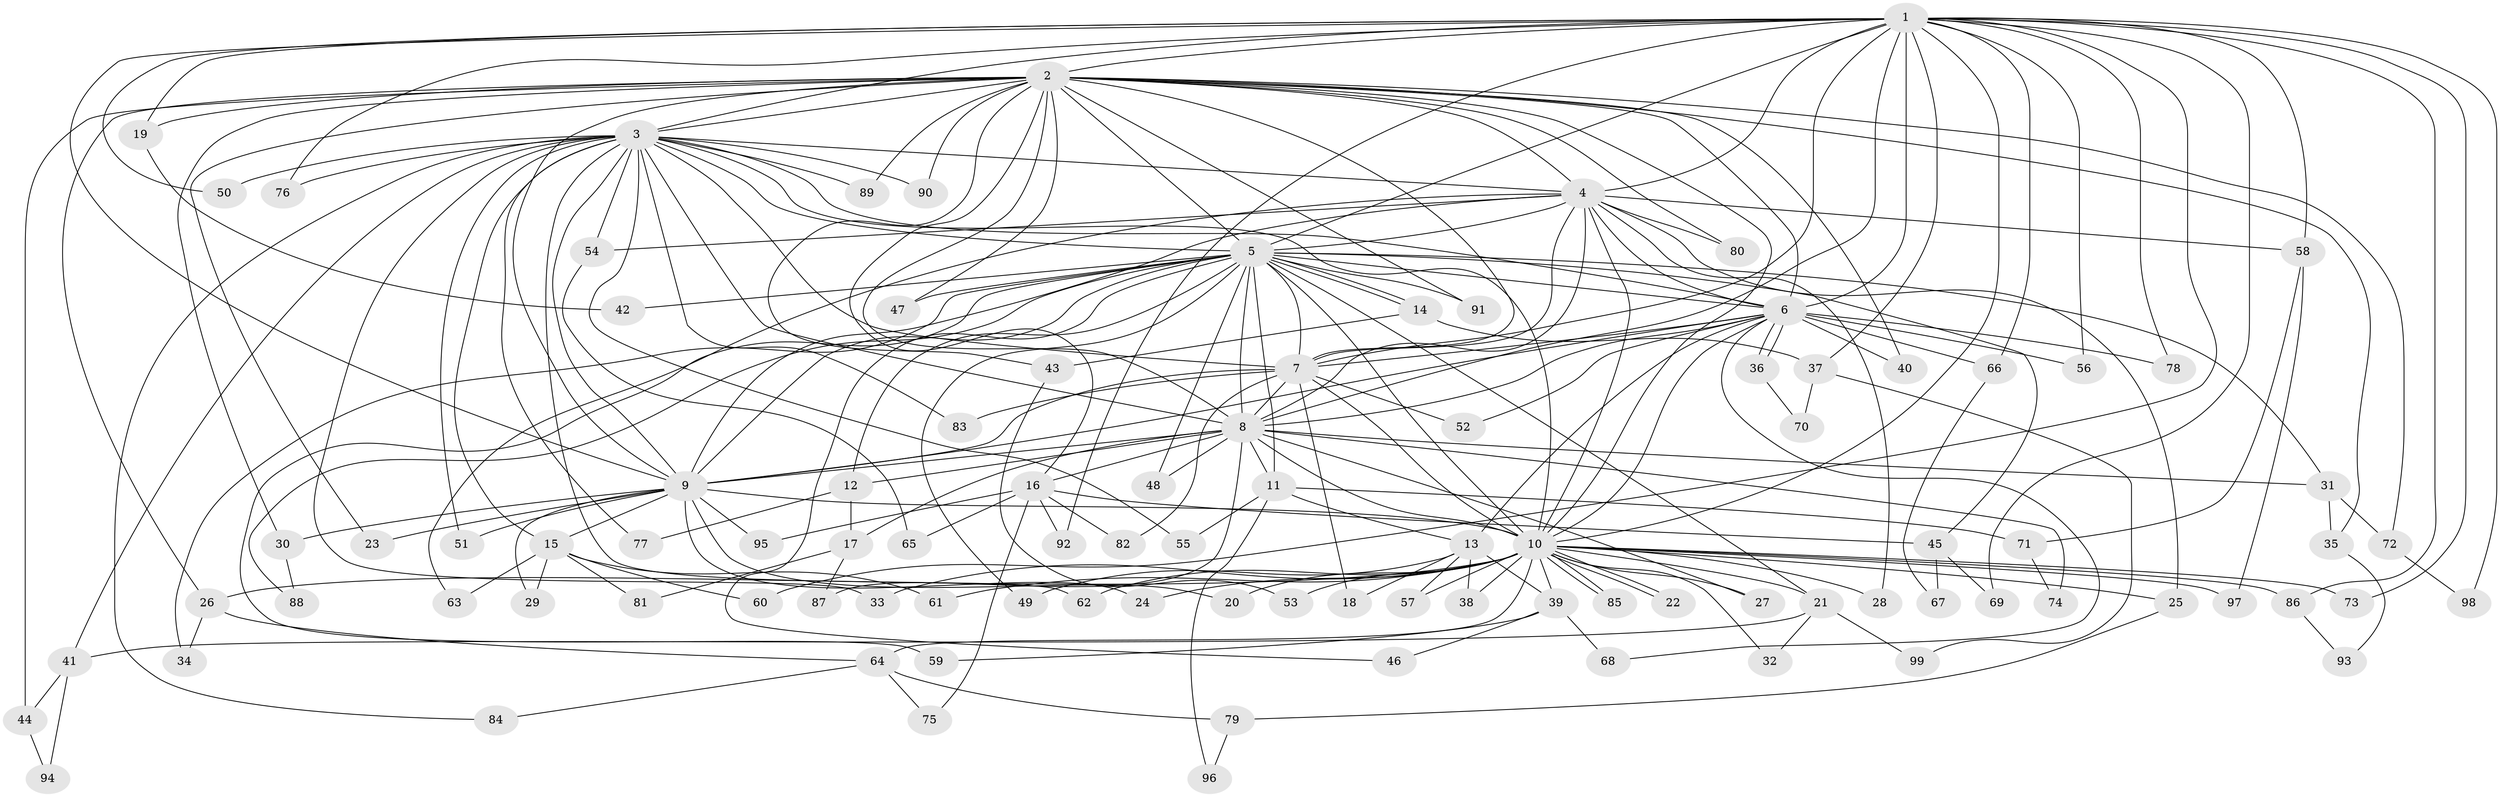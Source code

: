 // Generated by graph-tools (version 1.1) at 2025/01/03/09/25 03:01:24]
// undirected, 99 vertices, 223 edges
graph export_dot {
graph [start="1"]
  node [color=gray90,style=filled];
  1;
  2;
  3;
  4;
  5;
  6;
  7;
  8;
  9;
  10;
  11;
  12;
  13;
  14;
  15;
  16;
  17;
  18;
  19;
  20;
  21;
  22;
  23;
  24;
  25;
  26;
  27;
  28;
  29;
  30;
  31;
  32;
  33;
  34;
  35;
  36;
  37;
  38;
  39;
  40;
  41;
  42;
  43;
  44;
  45;
  46;
  47;
  48;
  49;
  50;
  51;
  52;
  53;
  54;
  55;
  56;
  57;
  58;
  59;
  60;
  61;
  62;
  63;
  64;
  65;
  66;
  67;
  68;
  69;
  70;
  71;
  72;
  73;
  74;
  75;
  76;
  77;
  78;
  79;
  80;
  81;
  82;
  83;
  84;
  85;
  86;
  87;
  88;
  89;
  90;
  91;
  92;
  93;
  94;
  95;
  96;
  97;
  98;
  99;
  1 -- 2;
  1 -- 3;
  1 -- 4;
  1 -- 5;
  1 -- 6;
  1 -- 7;
  1 -- 8;
  1 -- 9;
  1 -- 10;
  1 -- 19;
  1 -- 37;
  1 -- 50;
  1 -- 56;
  1 -- 58;
  1 -- 60;
  1 -- 66;
  1 -- 69;
  1 -- 73;
  1 -- 76;
  1 -- 78;
  1 -- 86;
  1 -- 92;
  1 -- 98;
  2 -- 3;
  2 -- 4;
  2 -- 5;
  2 -- 6;
  2 -- 7;
  2 -- 8;
  2 -- 9;
  2 -- 10;
  2 -- 16;
  2 -- 19;
  2 -- 23;
  2 -- 26;
  2 -- 30;
  2 -- 35;
  2 -- 40;
  2 -- 43;
  2 -- 44;
  2 -- 47;
  2 -- 72;
  2 -- 80;
  2 -- 89;
  2 -- 90;
  2 -- 91;
  3 -- 4;
  3 -- 5;
  3 -- 6;
  3 -- 7;
  3 -- 8;
  3 -- 9;
  3 -- 10;
  3 -- 15;
  3 -- 33;
  3 -- 41;
  3 -- 50;
  3 -- 51;
  3 -- 54;
  3 -- 55;
  3 -- 62;
  3 -- 76;
  3 -- 77;
  3 -- 83;
  3 -- 84;
  3 -- 89;
  3 -- 90;
  4 -- 5;
  4 -- 6;
  4 -- 7;
  4 -- 8;
  4 -- 9;
  4 -- 10;
  4 -- 25;
  4 -- 28;
  4 -- 54;
  4 -- 58;
  4 -- 63;
  4 -- 80;
  5 -- 6;
  5 -- 7;
  5 -- 8;
  5 -- 9;
  5 -- 10;
  5 -- 11;
  5 -- 12;
  5 -- 14;
  5 -- 14;
  5 -- 21;
  5 -- 31;
  5 -- 34;
  5 -- 42;
  5 -- 45;
  5 -- 46;
  5 -- 47;
  5 -- 48;
  5 -- 49;
  5 -- 59;
  5 -- 88;
  5 -- 91;
  6 -- 7;
  6 -- 8;
  6 -- 9;
  6 -- 10;
  6 -- 13;
  6 -- 36;
  6 -- 36;
  6 -- 40;
  6 -- 52;
  6 -- 56;
  6 -- 66;
  6 -- 68;
  6 -- 78;
  7 -- 8;
  7 -- 9;
  7 -- 10;
  7 -- 18;
  7 -- 52;
  7 -- 82;
  7 -- 83;
  8 -- 9;
  8 -- 10;
  8 -- 11;
  8 -- 12;
  8 -- 16;
  8 -- 17;
  8 -- 27;
  8 -- 31;
  8 -- 48;
  8 -- 74;
  8 -- 87;
  9 -- 10;
  9 -- 15;
  9 -- 20;
  9 -- 23;
  9 -- 24;
  9 -- 29;
  9 -- 30;
  9 -- 51;
  9 -- 95;
  10 -- 20;
  10 -- 21;
  10 -- 22;
  10 -- 22;
  10 -- 24;
  10 -- 25;
  10 -- 26;
  10 -- 27;
  10 -- 28;
  10 -- 32;
  10 -- 33;
  10 -- 38;
  10 -- 39;
  10 -- 53;
  10 -- 57;
  10 -- 61;
  10 -- 62;
  10 -- 64;
  10 -- 73;
  10 -- 85;
  10 -- 85;
  10 -- 86;
  10 -- 97;
  11 -- 13;
  11 -- 55;
  11 -- 71;
  11 -- 96;
  12 -- 17;
  12 -- 77;
  13 -- 18;
  13 -- 38;
  13 -- 39;
  13 -- 49;
  13 -- 57;
  14 -- 37;
  14 -- 43;
  15 -- 29;
  15 -- 60;
  15 -- 61;
  15 -- 63;
  15 -- 81;
  16 -- 45;
  16 -- 65;
  16 -- 75;
  16 -- 82;
  16 -- 92;
  16 -- 95;
  17 -- 81;
  17 -- 87;
  19 -- 42;
  21 -- 32;
  21 -- 41;
  21 -- 99;
  25 -- 79;
  26 -- 34;
  26 -- 64;
  30 -- 88;
  31 -- 35;
  31 -- 72;
  35 -- 93;
  36 -- 70;
  37 -- 70;
  37 -- 99;
  39 -- 46;
  39 -- 59;
  39 -- 68;
  41 -- 44;
  41 -- 94;
  43 -- 53;
  44 -- 94;
  45 -- 67;
  45 -- 69;
  54 -- 65;
  58 -- 71;
  58 -- 97;
  64 -- 75;
  64 -- 79;
  64 -- 84;
  66 -- 67;
  71 -- 74;
  72 -- 98;
  79 -- 96;
  86 -- 93;
}
